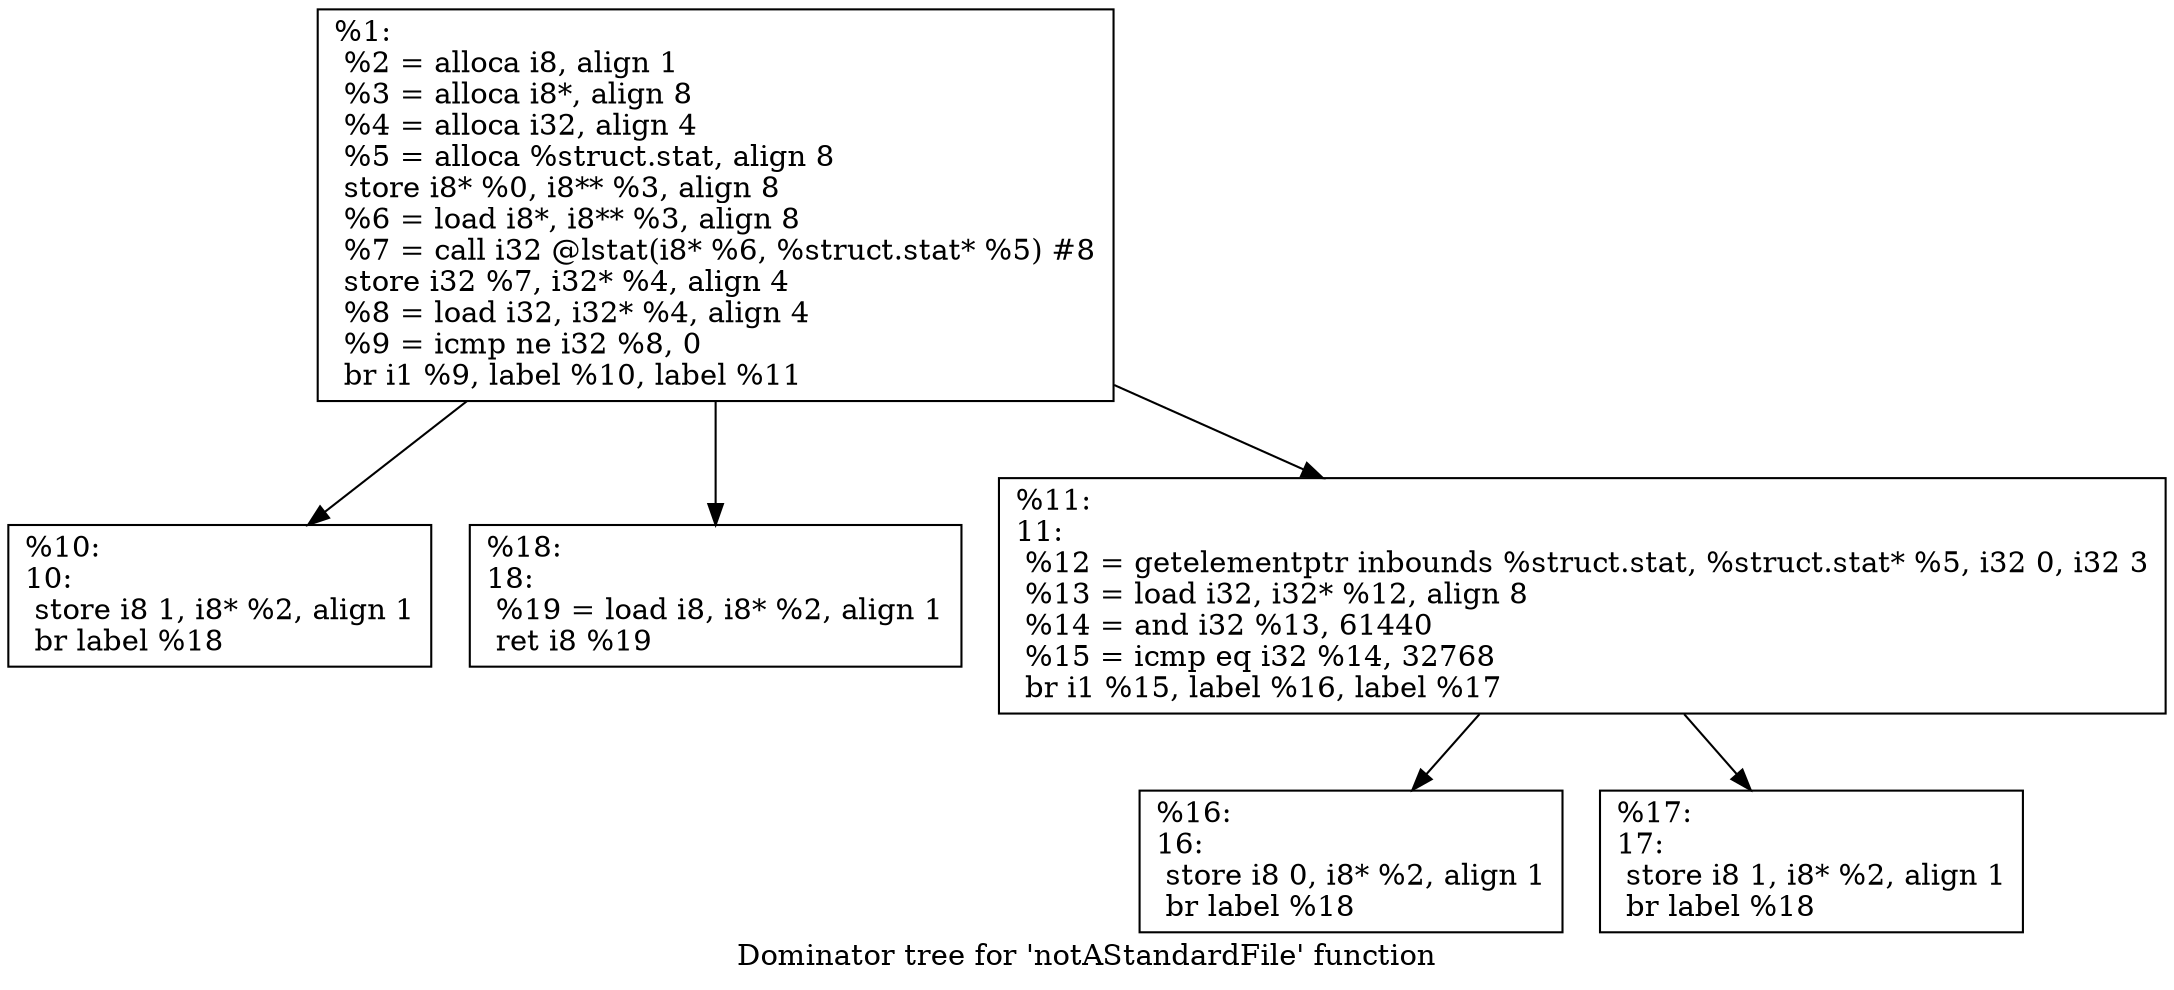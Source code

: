 digraph "Dominator tree for 'notAStandardFile' function" {
	label="Dominator tree for 'notAStandardFile' function";

	Node0x9e33e0 [shape=record,label="{%1:\l  %2 = alloca i8, align 1\l  %3 = alloca i8*, align 8\l  %4 = alloca i32, align 4\l  %5 = alloca %struct.stat, align 8\l  store i8* %0, i8** %3, align 8\l  %6 = load i8*, i8** %3, align 8\l  %7 = call i32 @lstat(i8* %6, %struct.stat* %5) #8\l  store i32 %7, i32* %4, align 4\l  %8 = load i32, i32* %4, align 4\l  %9 = icmp ne i32 %8, 0\l  br i1 %9, label %10, label %11\l}"];
	Node0x9e33e0 -> Node0xc065d0;
	Node0x9e33e0 -> Node0xcdc6a0;
	Node0x9e33e0 -> Node0xd62a60;
	Node0xc065d0 [shape=record,label="{%10:\l10:                                               \l  store i8 1, i8* %2, align 1\l  br label %18\l}"];
	Node0xcdc6a0 [shape=record,label="{%18:\l18:                                               \l  %19 = load i8, i8* %2, align 1\l  ret i8 %19\l}"];
	Node0xd62a60 [shape=record,label="{%11:\l11:                                               \l  %12 = getelementptr inbounds %struct.stat, %struct.stat* %5, i32 0, i32 3\l  %13 = load i32, i32* %12, align 8\l  %14 = and i32 %13, 61440\l  %15 = icmp eq i32 %14, 32768\l  br i1 %15, label %16, label %17\l}"];
	Node0xd62a60 -> Node0xa23c80;
	Node0xd62a60 -> Node0xa81450;
	Node0xa23c80 [shape=record,label="{%16:\l16:                                               \l  store i8 0, i8* %2, align 1\l  br label %18\l}"];
	Node0xa81450 [shape=record,label="{%17:\l17:                                               \l  store i8 1, i8* %2, align 1\l  br label %18\l}"];
}
